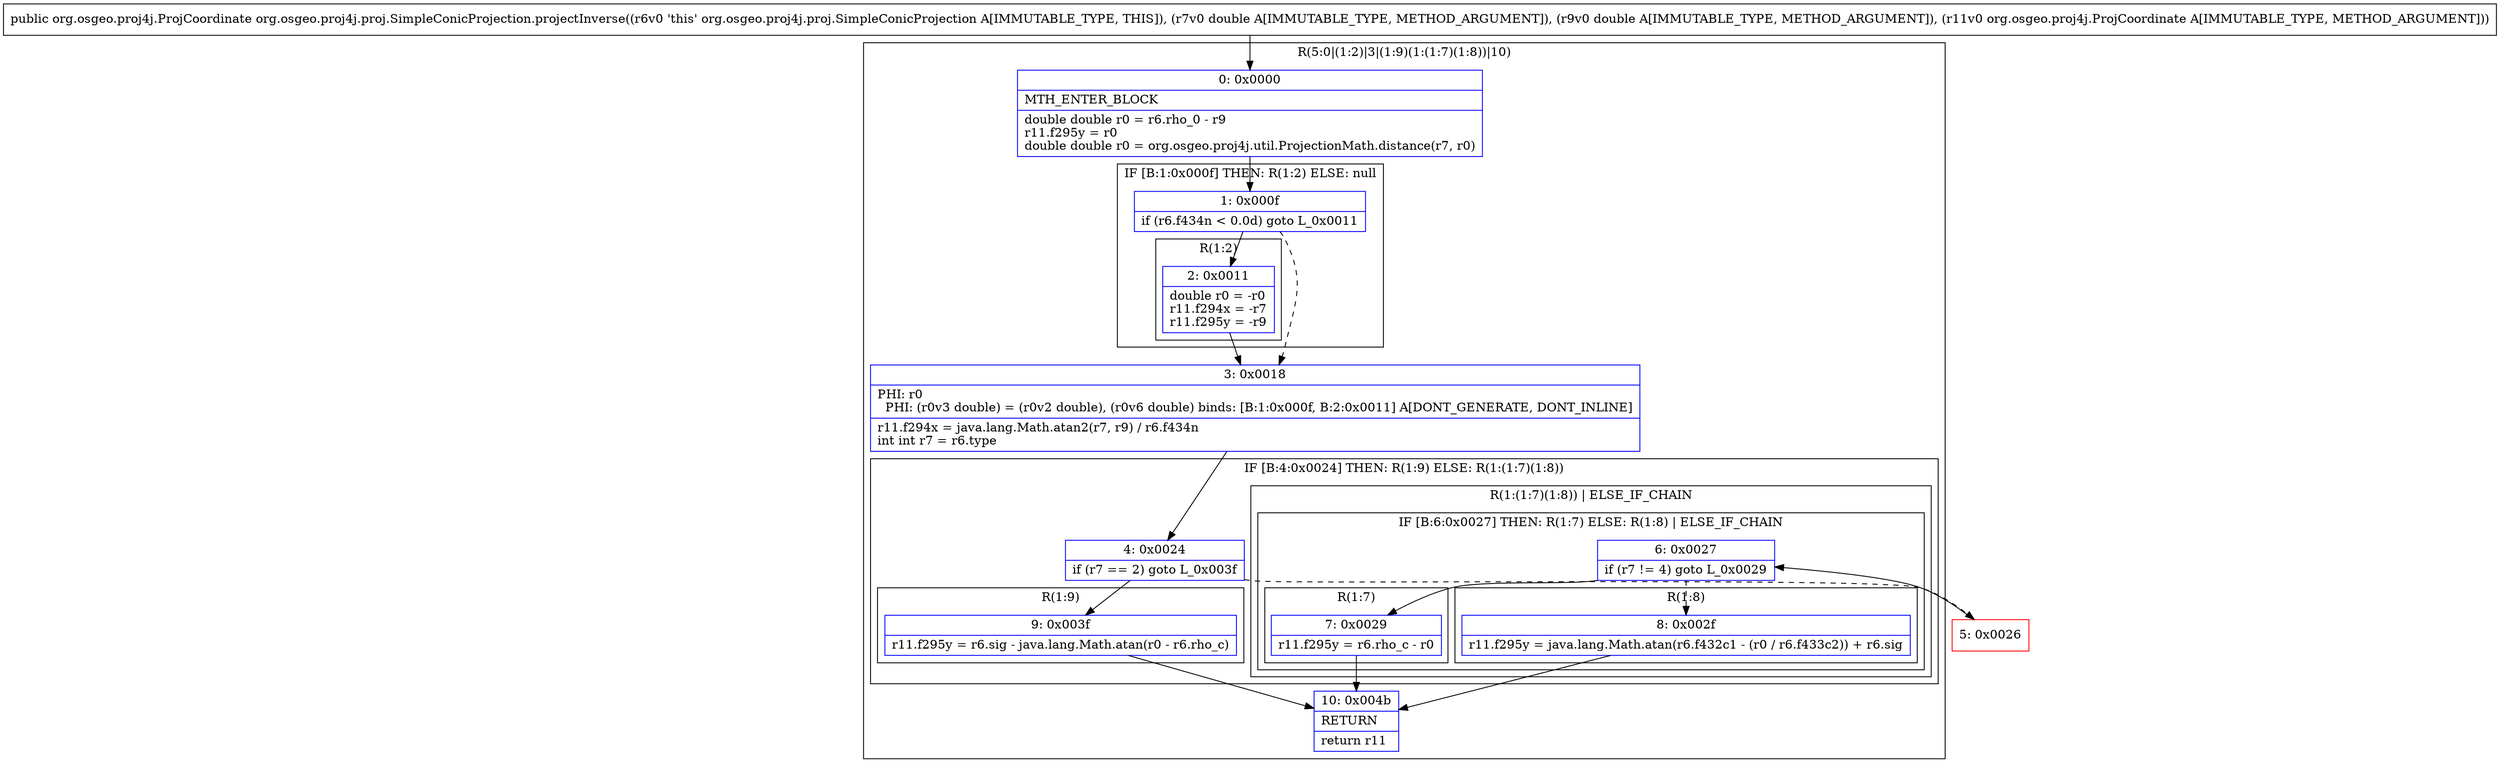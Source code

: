 digraph "CFG fororg.osgeo.proj4j.proj.SimpleConicProjection.projectInverse(DDLorg\/osgeo\/proj4j\/ProjCoordinate;)Lorg\/osgeo\/proj4j\/ProjCoordinate;" {
subgraph cluster_Region_2014743132 {
label = "R(5:0|(1:2)|3|(1:9)(1:(1:7)(1:8))|10)";
node [shape=record,color=blue];
Node_0 [shape=record,label="{0\:\ 0x0000|MTH_ENTER_BLOCK\l|double double r0 = r6.rho_0 \- r9\lr11.f295y = r0\ldouble double r0 = org.osgeo.proj4j.util.ProjectionMath.distance(r7, r0)\l}"];
subgraph cluster_IfRegion_1332084541 {
label = "IF [B:1:0x000f] THEN: R(1:2) ELSE: null";
node [shape=record,color=blue];
Node_1 [shape=record,label="{1\:\ 0x000f|if (r6.f434n \< 0.0d) goto L_0x0011\l}"];
subgraph cluster_Region_1945506817 {
label = "R(1:2)";
node [shape=record,color=blue];
Node_2 [shape=record,label="{2\:\ 0x0011|double r0 = \-r0\lr11.f294x = \-r7\lr11.f295y = \-r9\l}"];
}
}
Node_3 [shape=record,label="{3\:\ 0x0018|PHI: r0 \l  PHI: (r0v3 double) = (r0v2 double), (r0v6 double) binds: [B:1:0x000f, B:2:0x0011] A[DONT_GENERATE, DONT_INLINE]\l|r11.f294x = java.lang.Math.atan2(r7, r9) \/ r6.f434n\lint int r7 = r6.type\l}"];
subgraph cluster_IfRegion_2085382569 {
label = "IF [B:4:0x0024] THEN: R(1:9) ELSE: R(1:(1:7)(1:8))";
node [shape=record,color=blue];
Node_4 [shape=record,label="{4\:\ 0x0024|if (r7 == 2) goto L_0x003f\l}"];
subgraph cluster_Region_1813466133 {
label = "R(1:9)";
node [shape=record,color=blue];
Node_9 [shape=record,label="{9\:\ 0x003f|r11.f295y = r6.sig \- java.lang.Math.atan(r0 \- r6.rho_c)\l}"];
}
subgraph cluster_Region_1324870114 {
label = "R(1:(1:7)(1:8)) | ELSE_IF_CHAIN\l";
node [shape=record,color=blue];
subgraph cluster_IfRegion_711849425 {
label = "IF [B:6:0x0027] THEN: R(1:7) ELSE: R(1:8) | ELSE_IF_CHAIN\l";
node [shape=record,color=blue];
Node_6 [shape=record,label="{6\:\ 0x0027|if (r7 != 4) goto L_0x0029\l}"];
subgraph cluster_Region_1943082003 {
label = "R(1:7)";
node [shape=record,color=blue];
Node_7 [shape=record,label="{7\:\ 0x0029|r11.f295y = r6.rho_c \- r0\l}"];
}
subgraph cluster_Region_1062806623 {
label = "R(1:8)";
node [shape=record,color=blue];
Node_8 [shape=record,label="{8\:\ 0x002f|r11.f295y = java.lang.Math.atan(r6.f432c1 \- (r0 \/ r6.f433c2)) + r6.sig\l}"];
}
}
}
}
Node_10 [shape=record,label="{10\:\ 0x004b|RETURN\l|return r11\l}"];
}
Node_5 [shape=record,color=red,label="{5\:\ 0x0026}"];
MethodNode[shape=record,label="{public org.osgeo.proj4j.ProjCoordinate org.osgeo.proj4j.proj.SimpleConicProjection.projectInverse((r6v0 'this' org.osgeo.proj4j.proj.SimpleConicProjection A[IMMUTABLE_TYPE, THIS]), (r7v0 double A[IMMUTABLE_TYPE, METHOD_ARGUMENT]), (r9v0 double A[IMMUTABLE_TYPE, METHOD_ARGUMENT]), (r11v0 org.osgeo.proj4j.ProjCoordinate A[IMMUTABLE_TYPE, METHOD_ARGUMENT])) }"];
MethodNode -> Node_0;
Node_0 -> Node_1;
Node_1 -> Node_2;
Node_1 -> Node_3[style=dashed];
Node_2 -> Node_3;
Node_3 -> Node_4;
Node_4 -> Node_5[style=dashed];
Node_4 -> Node_9;
Node_9 -> Node_10;
Node_6 -> Node_7;
Node_6 -> Node_8[style=dashed];
Node_7 -> Node_10;
Node_8 -> Node_10;
Node_5 -> Node_6;
}

